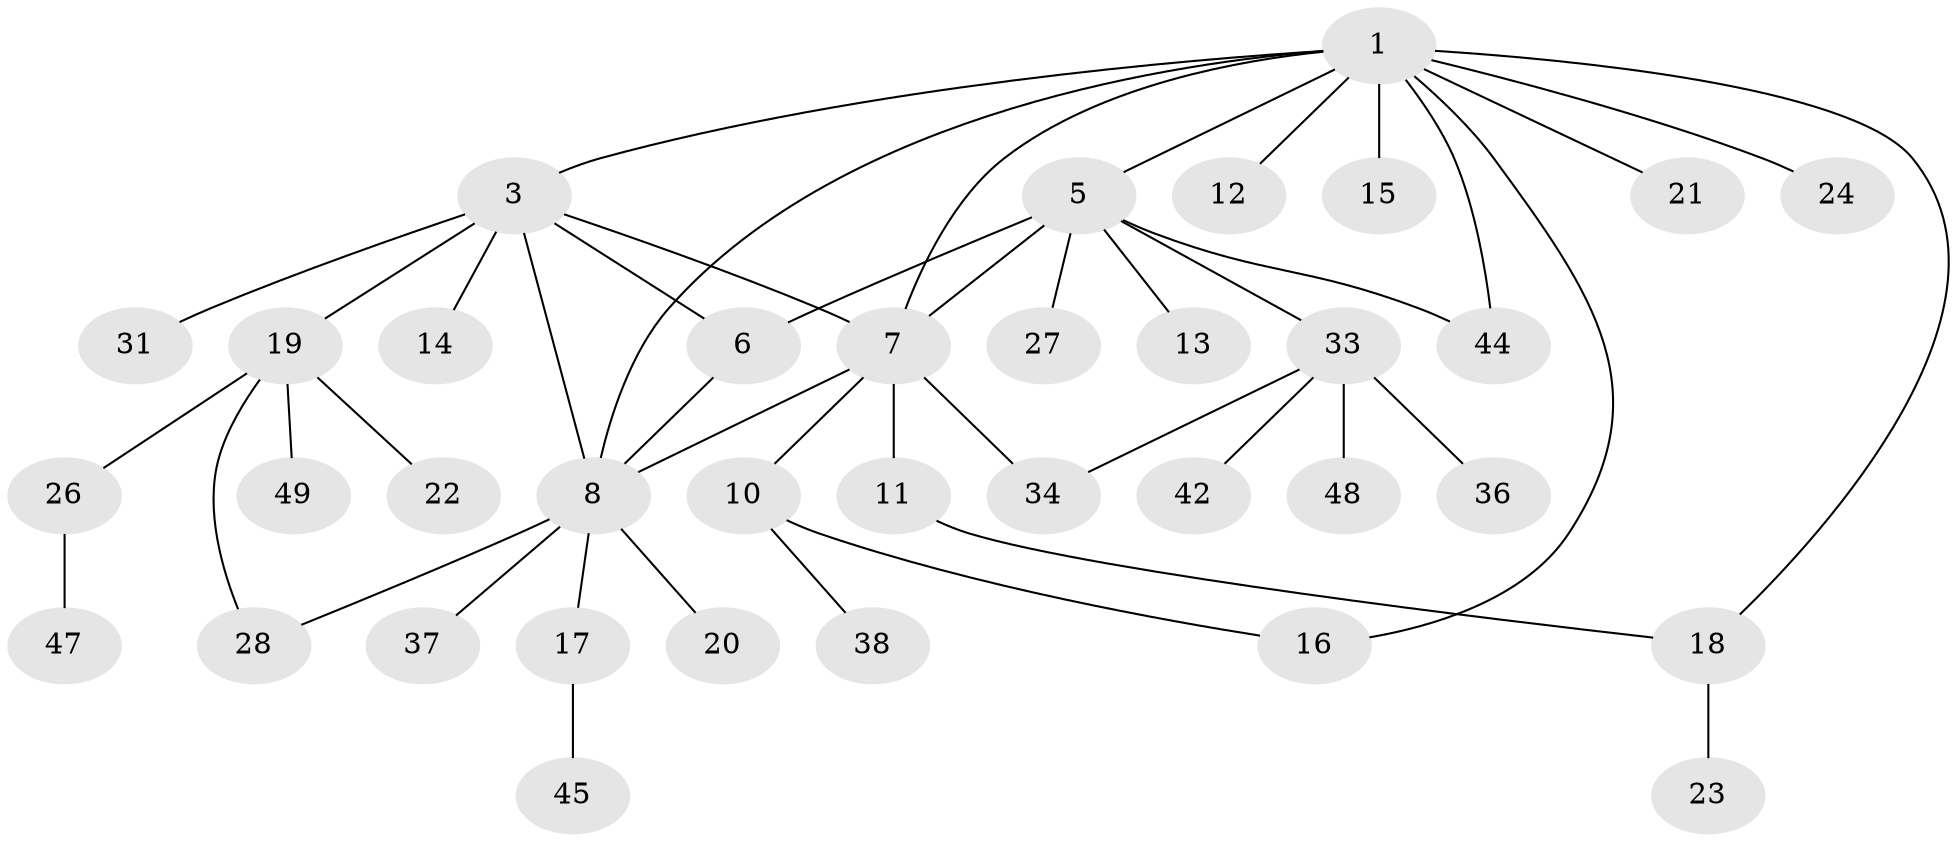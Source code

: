 // Generated by graph-tools (version 1.1) at 2025/52/02/27/25 19:52:14]
// undirected, 36 vertices, 46 edges
graph export_dot {
graph [start="1"]
  node [color=gray90,style=filled];
  1 [super="+2"];
  3 [super="+4"];
  5 [super="+32"];
  6;
  7 [super="+9"];
  8 [super="+25"];
  10 [super="+30"];
  11;
  12;
  13;
  14;
  15;
  16;
  17;
  18 [super="+46"];
  19 [super="+43"];
  20;
  21;
  22;
  23;
  24 [super="+40"];
  26 [super="+29"];
  27 [super="+39"];
  28 [super="+35"];
  31;
  33 [super="+41"];
  34;
  36;
  37;
  38;
  42;
  44;
  45;
  47;
  48;
  49;
  1 -- 3;
  1 -- 5;
  1 -- 15;
  1 -- 16;
  1 -- 21;
  1 -- 24;
  1 -- 44;
  1 -- 8;
  1 -- 18;
  1 -- 12;
  1 -- 7;
  3 -- 14;
  3 -- 19;
  3 -- 31;
  3 -- 8;
  3 -- 6;
  3 -- 7;
  5 -- 6;
  5 -- 13;
  5 -- 27;
  5 -- 33;
  5 -- 44;
  5 -- 7;
  6 -- 8;
  7 -- 8;
  7 -- 34;
  7 -- 10;
  7 -- 11;
  8 -- 17;
  8 -- 20;
  8 -- 37;
  8 -- 28;
  10 -- 16;
  10 -- 38;
  11 -- 18;
  17 -- 45;
  18 -- 23;
  19 -- 22;
  19 -- 26;
  19 -- 28;
  19 -- 49;
  26 -- 47;
  33 -- 34;
  33 -- 36;
  33 -- 42;
  33 -- 48;
}
